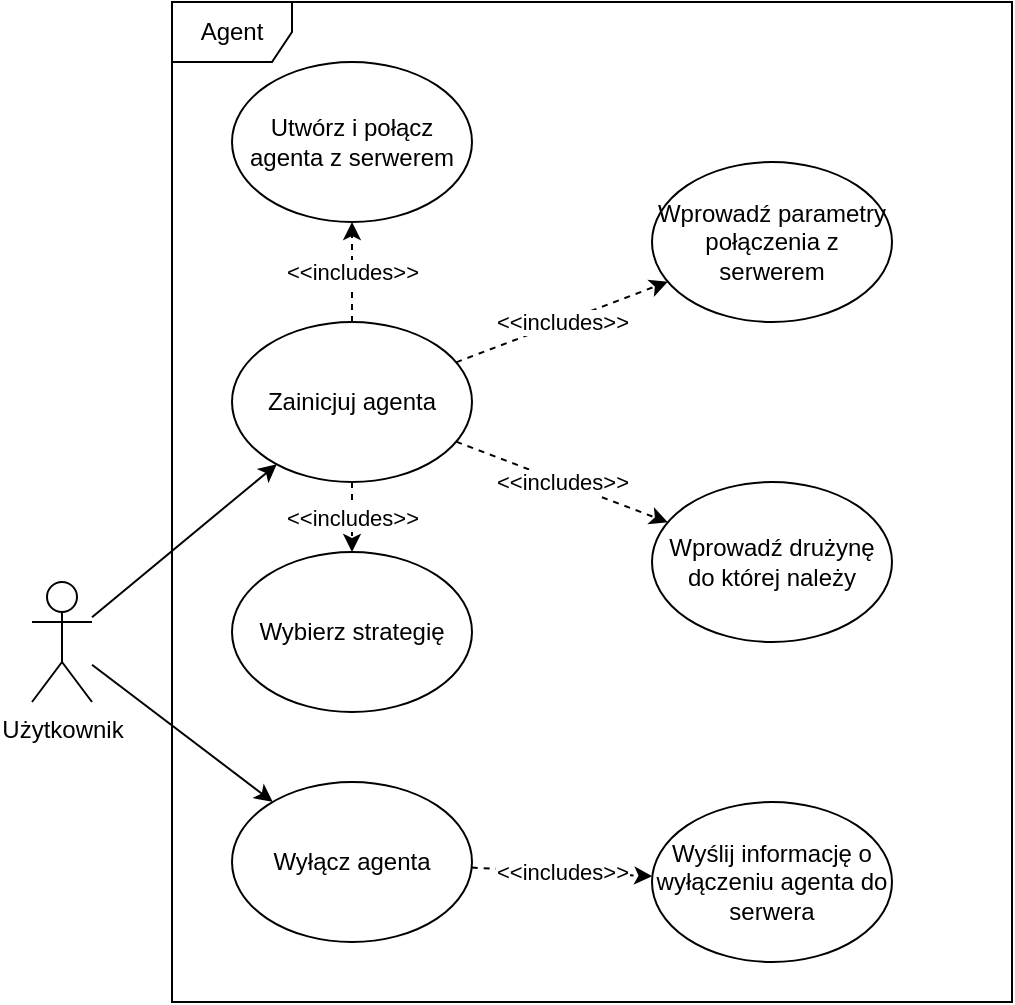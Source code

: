 <mxfile version="12.1.7" type="device" pages="1"><diagram id="CCQBeFC0lYHAn_Qhk305" name="Page-1"><mxGraphModel dx="1948" dy="1812" grid="1" gridSize="10" guides="1" tooltips="1" connect="1" arrows="1" fold="1" page="1" pageScale="1" pageWidth="827" pageHeight="1169" math="0" shadow="0"><root><mxCell id="0"/><mxCell id="1" parent="0"/><mxCell id="6ep2PpVjI2W3JW12dJqV-1" style="rounded=0;orthogonalLoop=1;jettySize=auto;html=1;" edge="1" parent="1" source="pY2Cf_VWeno-iYgEstwU-1" target="pY2Cf_VWeno-iYgEstwU-7"><mxGeometry relative="1" as="geometry"/></mxCell><mxCell id="6ep2PpVjI2W3JW12dJqV-2" style="rounded=0;orthogonalLoop=1;jettySize=auto;html=1;" edge="1" parent="1" source="pY2Cf_VWeno-iYgEstwU-1" target="pY2Cf_VWeno-iYgEstwU-4"><mxGeometry relative="1" as="geometry"/></mxCell><mxCell id="pY2Cf_VWeno-iYgEstwU-1" value="Użytkownik" style="shape=umlActor;verticalLabelPosition=bottom;labelBackgroundColor=#ffffff;verticalAlign=top;html=1;outlineConnect=0;" parent="1" vertex="1"><mxGeometry x="10" y="230" width="30" height="60" as="geometry"/></mxCell><mxCell id="6ep2PpVjI2W3JW12dJqV-6" value="&amp;lt;&amp;lt;includes&amp;gt;&amp;gt;" style="edgeStyle=none;rounded=0;orthogonalLoop=1;jettySize=auto;html=1;dashed=1;" edge="1" parent="1" source="pY2Cf_VWeno-iYgEstwU-4" target="pY2Cf_VWeno-iYgEstwU-6"><mxGeometry relative="1" as="geometry"/></mxCell><mxCell id="pY2Cf_VWeno-iYgEstwU-4" value="Wyłącz agenta" style="ellipse;whiteSpace=wrap;html=1;" parent="1" vertex="1"><mxGeometry x="110" y="330" width="120" height="80" as="geometry"/></mxCell><mxCell id="pY2Cf_VWeno-iYgEstwU-6" value="Wyślij informację o wyłączeniu agenta do serwera" style="ellipse;whiteSpace=wrap;html=1;" parent="1" vertex="1"><mxGeometry x="320" y="340" width="120" height="80" as="geometry"/></mxCell><mxCell id="6ep2PpVjI2W3JW12dJqV-3" value="&amp;lt;&amp;lt;includes&amp;gt;&amp;gt;" style="edgeStyle=none;rounded=0;orthogonalLoop=1;jettySize=auto;html=1;dashed=1;" edge="1" parent="1" source="pY2Cf_VWeno-iYgEstwU-7" target="pY2Cf_VWeno-iYgEstwU-11"><mxGeometry relative="1" as="geometry"/></mxCell><mxCell id="6ep2PpVjI2W3JW12dJqV-4" value="&amp;lt;&amp;lt;includes&amp;gt;&amp;gt;" style="edgeStyle=none;rounded=0;orthogonalLoop=1;jettySize=auto;html=1;dashed=1;" edge="1" parent="1" source="pY2Cf_VWeno-iYgEstwU-7" target="pY2Cf_VWeno-iYgEstwU-13"><mxGeometry relative="1" as="geometry"/></mxCell><mxCell id="6ep2PpVjI2W3JW12dJqV-5" value="&amp;lt;&amp;lt;includes&amp;gt;&amp;gt;" style="edgeStyle=none;rounded=0;orthogonalLoop=1;jettySize=auto;html=1;dashed=1;" edge="1" parent="1" source="pY2Cf_VWeno-iYgEstwU-7" target="pY2Cf_VWeno-iYgEstwU-18"><mxGeometry relative="1" as="geometry"/></mxCell><mxCell id="6ep2PpVjI2W3JW12dJqV-8" value="&amp;lt;&amp;lt;includes&amp;gt;&amp;gt;" style="edgeStyle=none;rounded=0;orthogonalLoop=1;jettySize=auto;html=1;dashed=1;" edge="1" parent="1" source="pY2Cf_VWeno-iYgEstwU-7" target="pY2Cf_VWeno-iYgEstwU-9"><mxGeometry relative="1" as="geometry"/></mxCell><mxCell id="pY2Cf_VWeno-iYgEstwU-7" value="Zainicjuj agenta" style="ellipse;whiteSpace=wrap;html=1;" parent="1" vertex="1"><mxGeometry x="110" y="100" width="120" height="80" as="geometry"/></mxCell><mxCell id="pY2Cf_VWeno-iYgEstwU-9" value="Utwórz i połącz agenta z serwerem" style="ellipse;whiteSpace=wrap;html=1;" parent="1" vertex="1"><mxGeometry x="110" y="-30" width="120" height="80" as="geometry"/></mxCell><mxCell id="pY2Cf_VWeno-iYgEstwU-11" value="Wprowadź parametry połączenia z serwerem" style="ellipse;whiteSpace=wrap;html=1;" parent="1" vertex="1"><mxGeometry x="320" y="20" width="120" height="80" as="geometry"/></mxCell><mxCell id="pY2Cf_VWeno-iYgEstwU-13" value="&lt;div&gt;Wprowadź drużynę do której należy&lt;/div&gt;" style="ellipse;whiteSpace=wrap;html=1;" parent="1" vertex="1"><mxGeometry x="320" y="180" width="120" height="80" as="geometry"/></mxCell><mxCell id="pY2Cf_VWeno-iYgEstwU-18" value="Wybierz strategię" style="ellipse;whiteSpace=wrap;html=1;" parent="1" vertex="1"><mxGeometry x="110" y="215" width="120" height="80" as="geometry"/></mxCell><mxCell id="6ep2PpVjI2W3JW12dJqV-9" value="Agent" style="shape=umlFrame;whiteSpace=wrap;html=1;" vertex="1" parent="1"><mxGeometry x="80" y="-60" width="420" height="500" as="geometry"/></mxCell></root></mxGraphModel></diagram></mxfile>